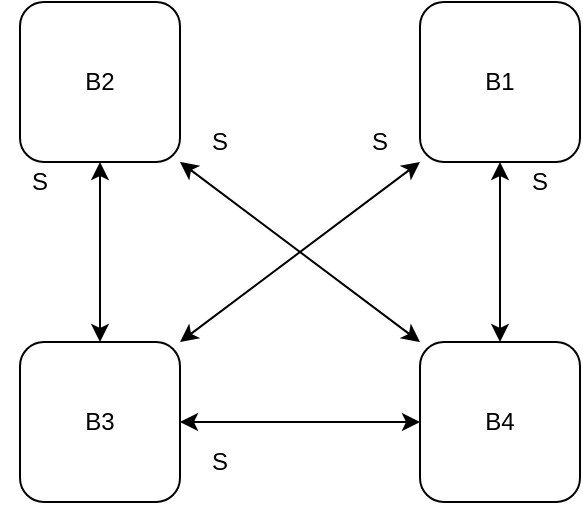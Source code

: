 <mxfile version="12.5.1" type="device"><diagram id="vDWgEbnVndUTgcc3vMNX" name="Page-1"><mxGraphModel dx="1020" dy="615" grid="1" gridSize="10" guides="1" tooltips="1" connect="1" arrows="1" fold="1" page="1" pageScale="1" pageWidth="827" pageHeight="1169" math="0" shadow="0"><root><mxCell id="0"/><mxCell id="1" parent="0"/><mxCell id="UaawSfclCrW5EESzSD5s-15" value="B2" style="rounded=1;whiteSpace=wrap;html=1;" parent="1" vertex="1"><mxGeometry x="200" y="140" width="80" height="80" as="geometry"/></mxCell><mxCell id="UaawSfclCrW5EESzSD5s-16" value="B1" style="rounded=1;whiteSpace=wrap;html=1;" parent="1" vertex="1"><mxGeometry x="400" y="140" width="80" height="80" as="geometry"/></mxCell><mxCell id="UaawSfclCrW5EESzSD5s-17" value="B3" style="rounded=1;whiteSpace=wrap;html=1;" parent="1" vertex="1"><mxGeometry x="200" y="310" width="80" height="80" as="geometry"/></mxCell><mxCell id="UaawSfclCrW5EESzSD5s-18" value="B4" style="rounded=1;whiteSpace=wrap;html=1;" parent="1" vertex="1"><mxGeometry x="400" y="310" width="80" height="80" as="geometry"/></mxCell><mxCell id="UaawSfclCrW5EESzSD5s-19" value="" style="endArrow=classic;startArrow=classic;html=1;entryX=0.5;entryY=1;entryDx=0;entryDy=0;exitX=0.5;exitY=0;exitDx=0;exitDy=0;" parent="1" source="UaawSfclCrW5EESzSD5s-17" target="UaawSfclCrW5EESzSD5s-15" edge="1"><mxGeometry width="50" height="50" relative="1" as="geometry"><mxPoint x="200" y="430" as="sourcePoint"/><mxPoint x="250" y="380" as="targetPoint"/></mxGeometry></mxCell><mxCell id="UaawSfclCrW5EESzSD5s-20" value="" style="endArrow=classic;startArrow=classic;html=1;entryX=1;entryY=0.5;entryDx=0;entryDy=0;exitX=0;exitY=0.5;exitDx=0;exitDy=0;" parent="1" source="UaawSfclCrW5EESzSD5s-18" target="UaawSfclCrW5EESzSD5s-17" edge="1"><mxGeometry width="50" height="50" relative="1" as="geometry"><mxPoint x="200" y="460" as="sourcePoint"/><mxPoint x="250" y="410" as="targetPoint"/></mxGeometry></mxCell><mxCell id="UaawSfclCrW5EESzSD5s-21" value="" style="endArrow=classic;startArrow=classic;html=1;entryX=0;entryY=0;entryDx=0;entryDy=0;exitX=1;exitY=1;exitDx=0;exitDy=0;" parent="1" source="UaawSfclCrW5EESzSD5s-15" target="UaawSfclCrW5EESzSD5s-18" edge="1"><mxGeometry width="50" height="50" relative="1" as="geometry"><mxPoint x="200" y="430" as="sourcePoint"/><mxPoint x="250" y="380" as="targetPoint"/></mxGeometry></mxCell><mxCell id="UaawSfclCrW5EESzSD5s-22" value="" style="endArrow=classic;startArrow=classic;html=1;exitX=1;exitY=0;exitDx=0;exitDy=0;entryX=0;entryY=1;entryDx=0;entryDy=0;" parent="1" source="UaawSfclCrW5EESzSD5s-17" target="UaawSfclCrW5EESzSD5s-16" edge="1"><mxGeometry width="50" height="50" relative="1" as="geometry"><mxPoint x="550" y="280" as="sourcePoint"/><mxPoint x="600" y="230" as="targetPoint"/></mxGeometry></mxCell><mxCell id="UaawSfclCrW5EESzSD5s-23" value="" style="endArrow=classic;startArrow=classic;html=1;entryX=0.5;entryY=1;entryDx=0;entryDy=0;exitX=0.5;exitY=0;exitDx=0;exitDy=0;" parent="1" source="UaawSfclCrW5EESzSD5s-18" target="UaawSfclCrW5EESzSD5s-16" edge="1"><mxGeometry width="50" height="50" relative="1" as="geometry"><mxPoint x="227" y="430" as="sourcePoint"/><mxPoint x="277" y="380" as="targetPoint"/></mxGeometry></mxCell><mxCell id="NS3MRIbdiTjZ0F72nMm2-1" value="S" style="text;html=1;strokeColor=none;fillColor=none;align=center;verticalAlign=middle;whiteSpace=wrap;rounded=0;" vertex="1" parent="1"><mxGeometry x="440" y="220" width="40" height="20" as="geometry"/></mxCell><mxCell id="NS3MRIbdiTjZ0F72nMm2-2" value="S" style="text;html=1;strokeColor=none;fillColor=none;align=center;verticalAlign=middle;whiteSpace=wrap;rounded=0;" vertex="1" parent="1"><mxGeometry x="190" y="220" width="40" height="20" as="geometry"/></mxCell><mxCell id="NS3MRIbdiTjZ0F72nMm2-4" value="S" style="text;html=1;strokeColor=none;fillColor=none;align=center;verticalAlign=middle;whiteSpace=wrap;rounded=0;" vertex="1" parent="1"><mxGeometry x="280" y="360" width="40" height="20" as="geometry"/></mxCell><mxCell id="NS3MRIbdiTjZ0F72nMm2-5" value="S" style="text;html=1;strokeColor=none;fillColor=none;align=center;verticalAlign=middle;whiteSpace=wrap;rounded=0;" vertex="1" parent="1"><mxGeometry x="280" y="200" width="40" height="20" as="geometry"/></mxCell><mxCell id="NS3MRIbdiTjZ0F72nMm2-6" value="S" style="text;html=1;strokeColor=none;fillColor=none;align=center;verticalAlign=middle;whiteSpace=wrap;rounded=0;" vertex="1" parent="1"><mxGeometry x="360" y="200" width="40" height="20" as="geometry"/></mxCell></root></mxGraphModel></diagram></mxfile>